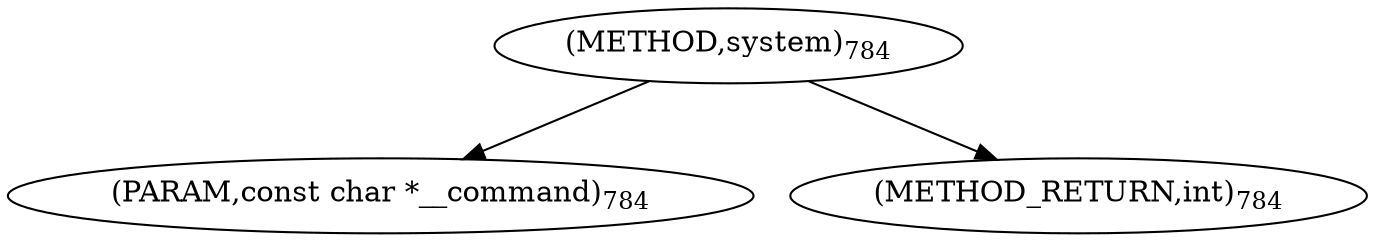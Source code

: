 digraph "system" {  
"21826" [label = <(METHOD,system)<SUB>784</SUB>> ]
"21827" [label = <(PARAM,const char *__command)<SUB>784</SUB>> ]
"21828" [label = <(METHOD_RETURN,int)<SUB>784</SUB>> ]
  "21826" -> "21827" 
  "21826" -> "21828" 
}
